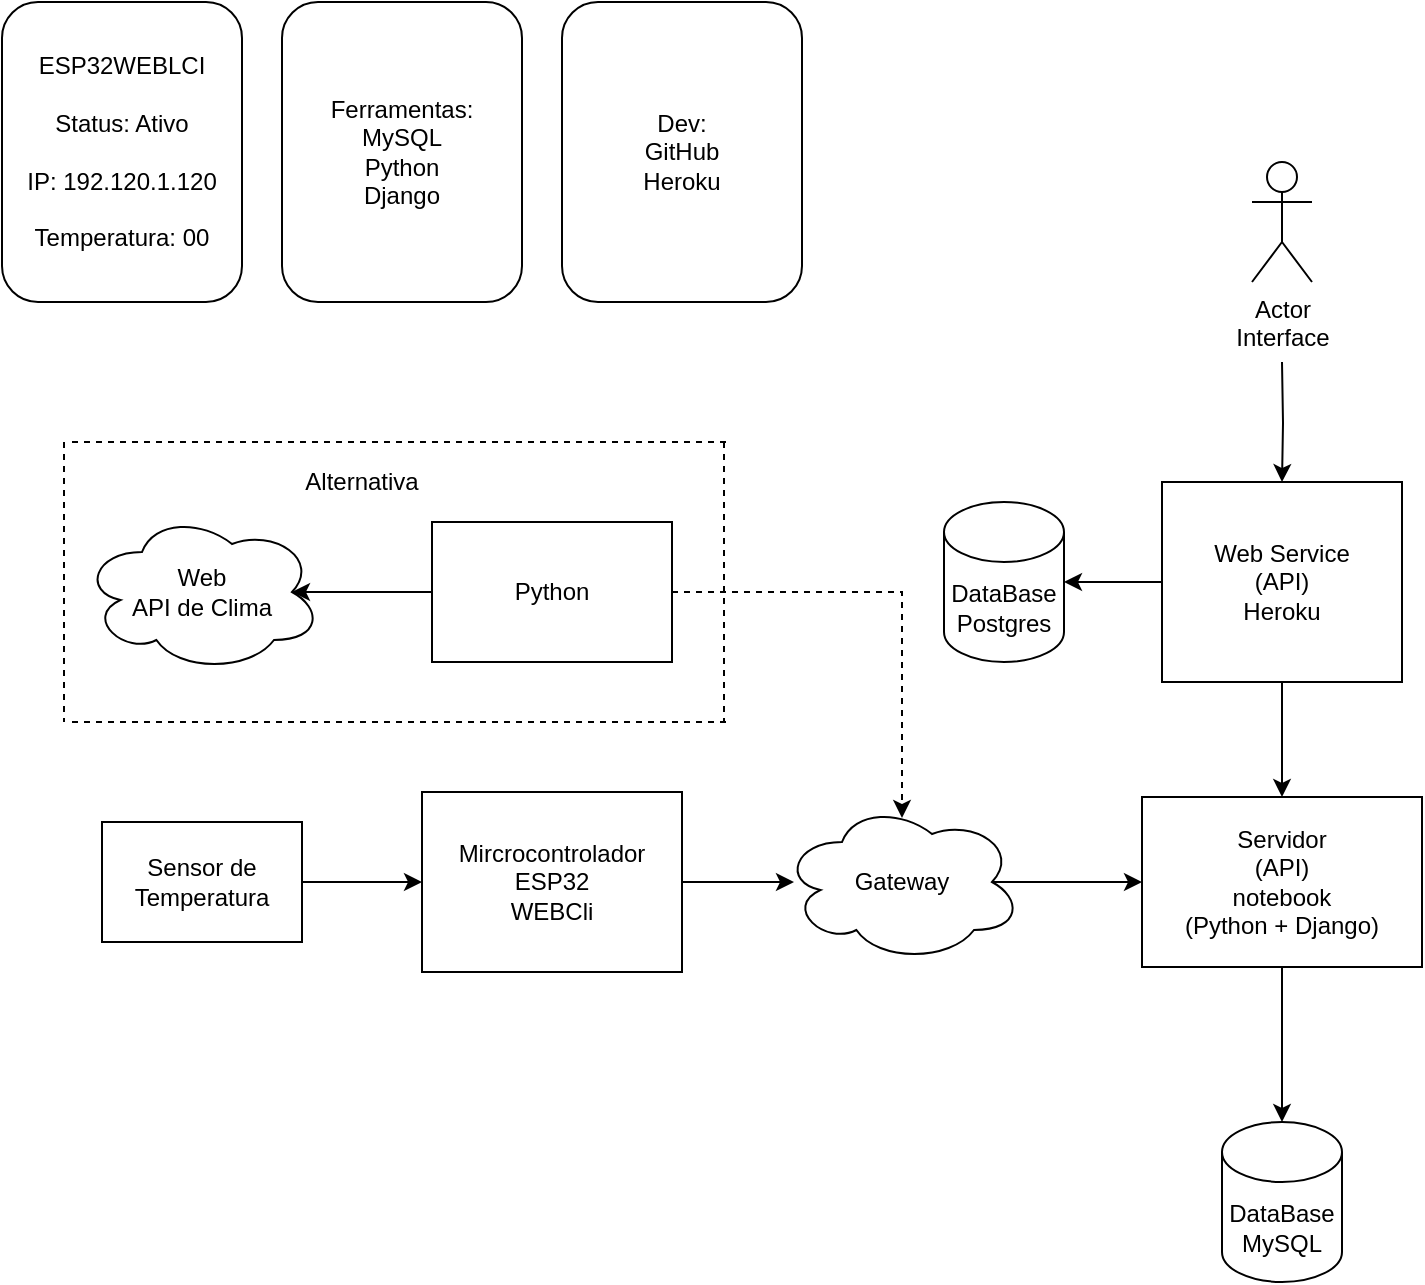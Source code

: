 <mxfile version="14.5.10" type="device"><diagram id="IP0HR63kK5pT0iLr6r2Z" name="Page-1"><mxGraphModel dx="1420" dy="834" grid="1" gridSize="10" guides="1" tooltips="1" connect="1" arrows="1" fold="1" page="1" pageScale="1" pageWidth="827" pageHeight="1169" math="0" shadow="0"><root><mxCell id="0"/><mxCell id="1" parent="0"/><mxCell id="RTmO32pi_aInrslw0Jnr-1" value="ESP32WEBLCI&lt;br&gt;&lt;br&gt;Status: Ativo&lt;br&gt;&lt;br&gt;IP: 192.120.1.120&lt;br&gt;&lt;br&gt;Temperatura: 00" style="rounded=1;whiteSpace=wrap;html=1;" vertex="1" parent="1"><mxGeometry x="59" y="50" width="120" height="150" as="geometry"/></mxCell><mxCell id="RTmO32pi_aInrslw0Jnr-2" value="Ferramentas:&lt;br&gt;MySQL&lt;br&gt;Python&lt;br&gt;Django" style="rounded=1;whiteSpace=wrap;html=1;" vertex="1" parent="1"><mxGeometry x="199" y="50" width="120" height="150" as="geometry"/></mxCell><mxCell id="RTmO32pi_aInrslw0Jnr-3" value="Dev:&lt;br&gt;GitHub&lt;br&gt;Heroku" style="rounded=1;whiteSpace=wrap;html=1;" vertex="1" parent="1"><mxGeometry x="339" y="50" width="120" height="150" as="geometry"/></mxCell><mxCell id="RTmO32pi_aInrslw0Jnr-4" style="edgeStyle=orthogonalEdgeStyle;rounded=0;orthogonalLoop=1;jettySize=auto;html=1;exitX=1;exitY=0.5;exitDx=0;exitDy=0;entryX=0;entryY=0.5;entryDx=0;entryDy=0;" edge="1" parent="1" source="RTmO32pi_aInrslw0Jnr-5" target="RTmO32pi_aInrslw0Jnr-7"><mxGeometry relative="1" as="geometry"/></mxCell><mxCell id="RTmO32pi_aInrslw0Jnr-5" value="Sensor de Temperatura" style="rounded=0;whiteSpace=wrap;html=1;" vertex="1" parent="1"><mxGeometry x="109" y="460" width="100" height="60" as="geometry"/></mxCell><mxCell id="RTmO32pi_aInrslw0Jnr-6" style="edgeStyle=orthogonalEdgeStyle;rounded=0;orthogonalLoop=1;jettySize=auto;html=1;exitX=1;exitY=0.5;exitDx=0;exitDy=0;entryX=0.05;entryY=0.5;entryDx=0;entryDy=0;entryPerimeter=0;" edge="1" parent="1" source="RTmO32pi_aInrslw0Jnr-7" target="RTmO32pi_aInrslw0Jnr-9"><mxGeometry relative="1" as="geometry"/></mxCell><mxCell id="RTmO32pi_aInrslw0Jnr-7" value="Mircrocontrolador&lt;br&gt;ESP32&lt;br&gt;WEBCli" style="rounded=0;whiteSpace=wrap;html=1;" vertex="1" parent="1"><mxGeometry x="269" y="445" width="130" height="90" as="geometry"/></mxCell><mxCell id="RTmO32pi_aInrslw0Jnr-8" style="edgeStyle=orthogonalEdgeStyle;rounded=0;orthogonalLoop=1;jettySize=auto;html=1;exitX=0.875;exitY=0.5;exitDx=0;exitDy=0;exitPerimeter=0;entryX=0;entryY=0.5;entryDx=0;entryDy=0;" edge="1" parent="1" source="RTmO32pi_aInrslw0Jnr-9" target="RTmO32pi_aInrslw0Jnr-11"><mxGeometry relative="1" as="geometry"/></mxCell><mxCell id="RTmO32pi_aInrslw0Jnr-9" value="Gateway" style="ellipse;shape=cloud;whiteSpace=wrap;html=1;" vertex="1" parent="1"><mxGeometry x="449" y="450" width="120" height="80" as="geometry"/></mxCell><mxCell id="RTmO32pi_aInrslw0Jnr-10" style="edgeStyle=orthogonalEdgeStyle;rounded=0;orthogonalLoop=1;jettySize=auto;html=1;" edge="1" parent="1" source="RTmO32pi_aInrslw0Jnr-11" target="RTmO32pi_aInrslw0Jnr-12"><mxGeometry relative="1" as="geometry"/></mxCell><mxCell id="RTmO32pi_aInrslw0Jnr-11" value="Servidor&lt;br&gt;(API)&lt;br&gt;notebook&lt;br&gt;(Python + Django)" style="rounded=0;whiteSpace=wrap;html=1;" vertex="1" parent="1"><mxGeometry x="629" y="447.5" width="140" height="85" as="geometry"/></mxCell><mxCell id="RTmO32pi_aInrslw0Jnr-12" value="DataBase&lt;br&gt;MySQL" style="shape=cylinder3;whiteSpace=wrap;html=1;boundedLbl=1;backgroundOutline=1;size=15;" vertex="1" parent="1"><mxGeometry x="669" y="610" width="60" height="80" as="geometry"/></mxCell><mxCell id="RTmO32pi_aInrslw0Jnr-13" value="DataBase&lt;br&gt;Postgres" style="shape=cylinder3;whiteSpace=wrap;html=1;boundedLbl=1;backgroundOutline=1;size=15;" vertex="1" parent="1"><mxGeometry x="530" y="300" width="60" height="80" as="geometry"/></mxCell><mxCell id="RTmO32pi_aInrslw0Jnr-14" style="edgeStyle=orthogonalEdgeStyle;rounded=0;orthogonalLoop=1;jettySize=auto;html=1;exitX=0.5;exitY=1;exitDx=0;exitDy=0;entryX=0.5;entryY=0;entryDx=0;entryDy=0;" edge="1" parent="1" source="RTmO32pi_aInrslw0Jnr-16" target="RTmO32pi_aInrslw0Jnr-11"><mxGeometry relative="1" as="geometry"/></mxCell><mxCell id="RTmO32pi_aInrslw0Jnr-15" style="edgeStyle=orthogonalEdgeStyle;rounded=0;orthogonalLoop=1;jettySize=auto;html=1;exitX=0;exitY=0.5;exitDx=0;exitDy=0;entryX=1;entryY=0.5;entryDx=0;entryDy=0;entryPerimeter=0;" edge="1" parent="1" source="RTmO32pi_aInrslw0Jnr-16" target="RTmO32pi_aInrslw0Jnr-13"><mxGeometry relative="1" as="geometry"/></mxCell><mxCell id="RTmO32pi_aInrslw0Jnr-16" value="Web Service&lt;br&gt;(API)&lt;br&gt;Heroku" style="rounded=0;whiteSpace=wrap;html=1;" vertex="1" parent="1"><mxGeometry x="639" y="290" width="120" height="100" as="geometry"/></mxCell><mxCell id="RTmO32pi_aInrslw0Jnr-17" style="edgeStyle=orthogonalEdgeStyle;rounded=0;orthogonalLoop=1;jettySize=auto;html=1;" edge="1" parent="1" target="RTmO32pi_aInrslw0Jnr-16"><mxGeometry relative="1" as="geometry"><mxPoint x="699" y="230" as="sourcePoint"/></mxGeometry></mxCell><mxCell id="RTmO32pi_aInrslw0Jnr-18" value="Actor&lt;br&gt;Interface" style="shape=umlActor;verticalLabelPosition=bottom;verticalAlign=top;html=1;outlineConnect=0;" vertex="1" parent="1"><mxGeometry x="684" y="130" width="30" height="60" as="geometry"/></mxCell><mxCell id="RTmO32pi_aInrslw0Jnr-24" style="edgeStyle=orthogonalEdgeStyle;rounded=0;orthogonalLoop=1;jettySize=auto;html=1;exitX=1;exitY=0.5;exitDx=0;exitDy=0;entryX=0.5;entryY=0.1;entryDx=0;entryDy=0;entryPerimeter=0;dashed=1;" edge="1" parent="1" source="RTmO32pi_aInrslw0Jnr-20" target="RTmO32pi_aInrslw0Jnr-9"><mxGeometry relative="1" as="geometry"><mxPoint x="510" y="345" as="targetPoint"/></mxGeometry></mxCell><mxCell id="RTmO32pi_aInrslw0Jnr-25" style="edgeStyle=orthogonalEdgeStyle;rounded=0;orthogonalLoop=1;jettySize=auto;html=1;exitX=0;exitY=0.5;exitDx=0;exitDy=0;entryX=0.875;entryY=0.5;entryDx=0;entryDy=0;entryPerimeter=0;" edge="1" parent="1" source="RTmO32pi_aInrslw0Jnr-20" target="RTmO32pi_aInrslw0Jnr-21"><mxGeometry relative="1" as="geometry"/></mxCell><mxCell id="RTmO32pi_aInrslw0Jnr-20" value="Python" style="rounded=0;whiteSpace=wrap;html=1;" vertex="1" parent="1"><mxGeometry x="274" y="310" width="120" height="70" as="geometry"/></mxCell><mxCell id="RTmO32pi_aInrslw0Jnr-21" value="Web&lt;br&gt;API de Clima" style="ellipse;shape=cloud;whiteSpace=wrap;html=1;" vertex="1" parent="1"><mxGeometry x="99" y="305" width="120" height="80" as="geometry"/></mxCell><mxCell id="RTmO32pi_aInrslw0Jnr-27" value="" style="endArrow=none;dashed=1;html=1;" edge="1" parent="1"><mxGeometry width="50" height="50" relative="1" as="geometry"><mxPoint x="94" y="270" as="sourcePoint"/><mxPoint x="424" y="270" as="targetPoint"/></mxGeometry></mxCell><mxCell id="RTmO32pi_aInrslw0Jnr-28" value="" style="endArrow=none;dashed=1;html=1;" edge="1" parent="1"><mxGeometry width="50" height="50" relative="1" as="geometry"><mxPoint x="94" y="410" as="sourcePoint"/><mxPoint x="424" y="410" as="targetPoint"/></mxGeometry></mxCell><mxCell id="RTmO32pi_aInrslw0Jnr-29" value="" style="endArrow=none;dashed=1;html=1;" edge="1" parent="1"><mxGeometry width="50" height="50" relative="1" as="geometry"><mxPoint x="90" y="270" as="sourcePoint"/><mxPoint x="90" y="410" as="targetPoint"/></mxGeometry></mxCell><mxCell id="RTmO32pi_aInrslw0Jnr-30" value="" style="endArrow=none;dashed=1;html=1;" edge="1" parent="1"><mxGeometry width="50" height="50" relative="1" as="geometry"><mxPoint x="420" y="270" as="sourcePoint"/><mxPoint x="420" y="410" as="targetPoint"/></mxGeometry></mxCell><mxCell id="RTmO32pi_aInrslw0Jnr-32" value="Alternativa" style="text;html=1;strokeColor=none;fillColor=none;align=center;verticalAlign=middle;whiteSpace=wrap;rounded=0;" vertex="1" parent="1"><mxGeometry x="219" y="280" width="40" height="20" as="geometry"/></mxCell></root></mxGraphModel></diagram></mxfile>